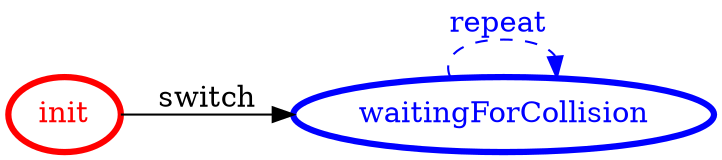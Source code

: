 /*
*
* A GraphViz DOT FSM description 
* Please use a GraphViz visualizer (like http://www.webgraphviz.com)
*  
*/

digraph finite_state_machine {
	rankdir=LR
	size="8,5"
	
	init [ color = red ][ fontcolor = red ][ penwidth = 3 ]
	waitingForCollision [ color = blue ][ fontcolor = blue ][ penwidth = 3 ]
	
	waitingForCollision -> waitingForCollision [ label = "repeat "][ style = dashed ][ color = blue ][ fontcolor = blue ]
	init -> waitingForCollision [ label = "switch" ][ color = black ][ fontcolor = black ]
}
